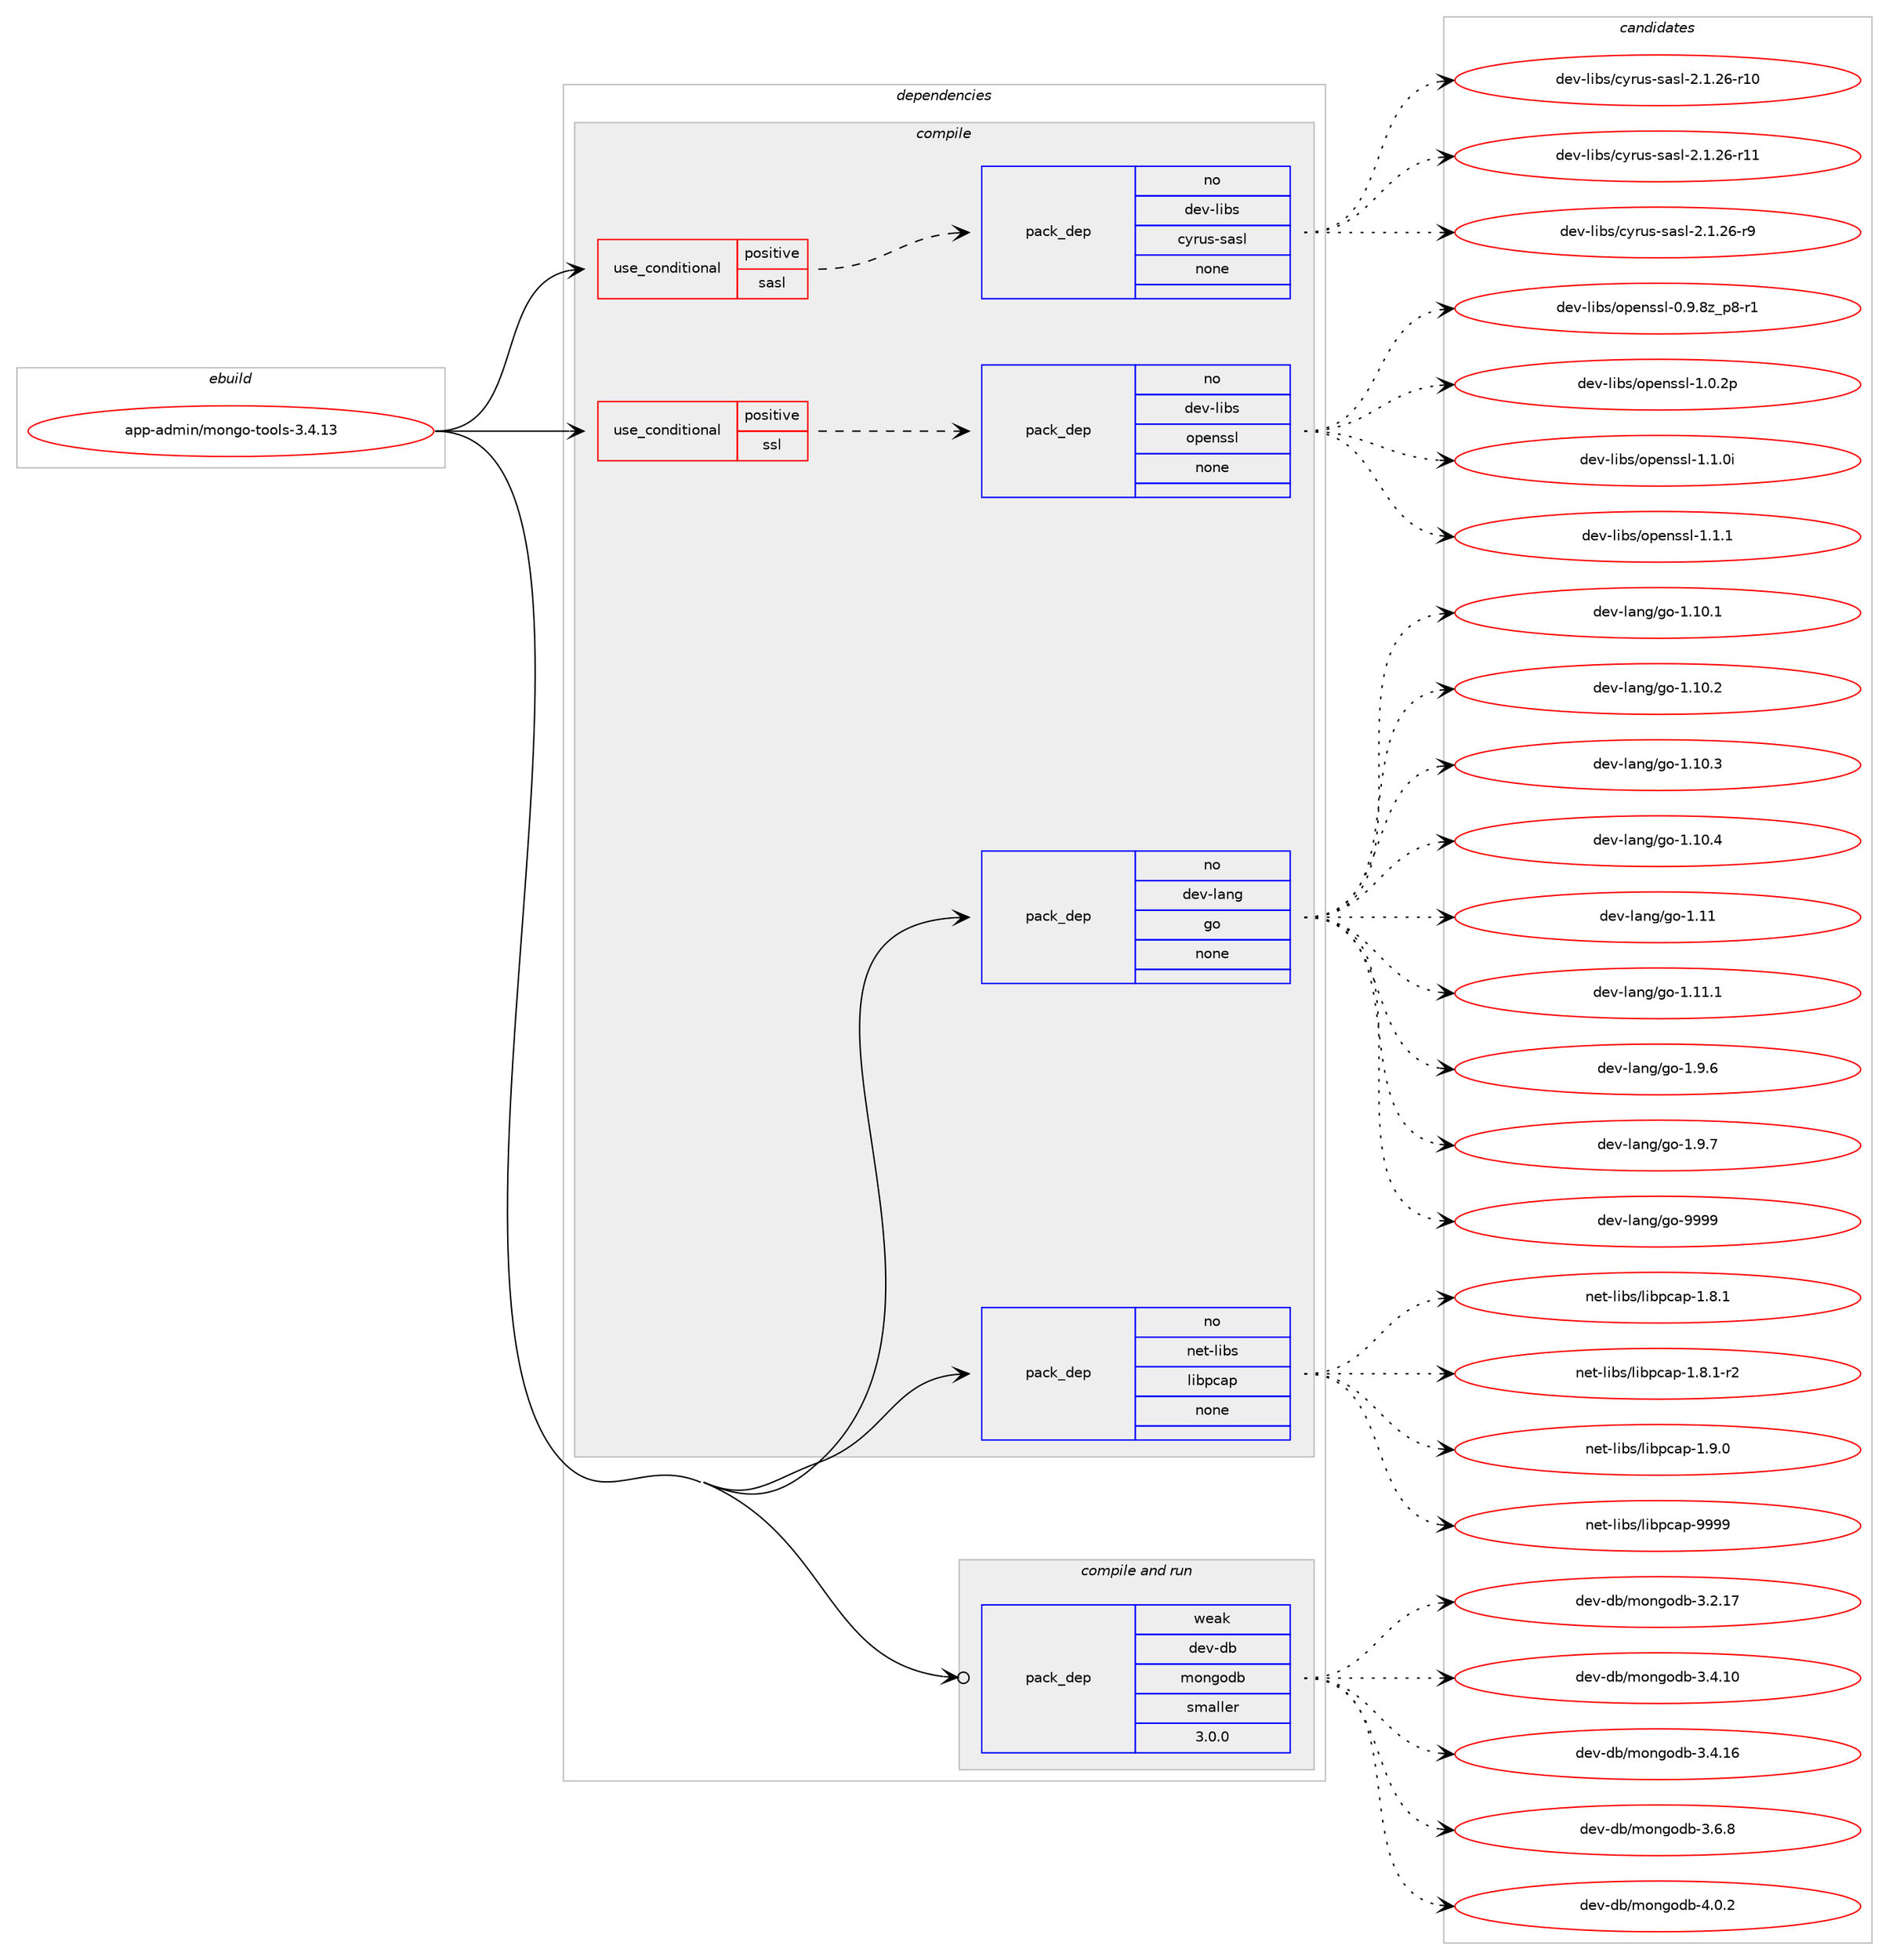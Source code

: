 digraph prolog {

# *************
# Graph options
# *************

newrank=true;
concentrate=true;
compound=true;
graph [rankdir=LR,fontname=Helvetica,fontsize=10,ranksep=1.5];#, ranksep=2.5, nodesep=0.2];
edge  [arrowhead=vee];
node  [fontname=Helvetica,fontsize=10];

# **********
# The ebuild
# **********

subgraph cluster_leftcol {
color=gray;
rank=same;
label=<<i>ebuild</i>>;
id [label="app-admin/mongo-tools-3.4.13", color=red, width=4, href="../app-admin/mongo-tools-3.4.13.svg"];
}

# ****************
# The dependencies
# ****************

subgraph cluster_midcol {
color=gray;
label=<<i>dependencies</i>>;
subgraph cluster_compile {
fillcolor="#eeeeee";
style=filled;
label=<<i>compile</i>>;
subgraph cond136 {
dependency941 [label=<<TABLE BORDER="0" CELLBORDER="1" CELLSPACING="0" CELLPADDING="4"><TR><TD ROWSPAN="3" CELLPADDING="10">use_conditional</TD></TR><TR><TD>positive</TD></TR><TR><TD>sasl</TD></TR></TABLE>>, shape=none, color=red];
subgraph pack752 {
dependency942 [label=<<TABLE BORDER="0" CELLBORDER="1" CELLSPACING="0" CELLPADDING="4" WIDTH="220"><TR><TD ROWSPAN="6" CELLPADDING="30">pack_dep</TD></TR><TR><TD WIDTH="110">no</TD></TR><TR><TD>dev-libs</TD></TR><TR><TD>cyrus-sasl</TD></TR><TR><TD>none</TD></TR><TR><TD></TD></TR></TABLE>>, shape=none, color=blue];
}
dependency941:e -> dependency942:w [weight=20,style="dashed",arrowhead="vee"];
}
id:e -> dependency941:w [weight=20,style="solid",arrowhead="vee"];
subgraph cond137 {
dependency943 [label=<<TABLE BORDER="0" CELLBORDER="1" CELLSPACING="0" CELLPADDING="4"><TR><TD ROWSPAN="3" CELLPADDING="10">use_conditional</TD></TR><TR><TD>positive</TD></TR><TR><TD>ssl</TD></TR></TABLE>>, shape=none, color=red];
subgraph pack753 {
dependency944 [label=<<TABLE BORDER="0" CELLBORDER="1" CELLSPACING="0" CELLPADDING="4" WIDTH="220"><TR><TD ROWSPAN="6" CELLPADDING="30">pack_dep</TD></TR><TR><TD WIDTH="110">no</TD></TR><TR><TD>dev-libs</TD></TR><TR><TD>openssl</TD></TR><TR><TD>none</TD></TR><TR><TD></TD></TR></TABLE>>, shape=none, color=blue];
}
dependency943:e -> dependency944:w [weight=20,style="dashed",arrowhead="vee"];
}
id:e -> dependency943:w [weight=20,style="solid",arrowhead="vee"];
subgraph pack754 {
dependency945 [label=<<TABLE BORDER="0" CELLBORDER="1" CELLSPACING="0" CELLPADDING="4" WIDTH="220"><TR><TD ROWSPAN="6" CELLPADDING="30">pack_dep</TD></TR><TR><TD WIDTH="110">no</TD></TR><TR><TD>dev-lang</TD></TR><TR><TD>go</TD></TR><TR><TD>none</TD></TR><TR><TD></TD></TR></TABLE>>, shape=none, color=blue];
}
id:e -> dependency945:w [weight=20,style="solid",arrowhead="vee"];
subgraph pack755 {
dependency946 [label=<<TABLE BORDER="0" CELLBORDER="1" CELLSPACING="0" CELLPADDING="4" WIDTH="220"><TR><TD ROWSPAN="6" CELLPADDING="30">pack_dep</TD></TR><TR><TD WIDTH="110">no</TD></TR><TR><TD>net-libs</TD></TR><TR><TD>libpcap</TD></TR><TR><TD>none</TD></TR><TR><TD></TD></TR></TABLE>>, shape=none, color=blue];
}
id:e -> dependency946:w [weight=20,style="solid",arrowhead="vee"];
}
subgraph cluster_compileandrun {
fillcolor="#eeeeee";
style=filled;
label=<<i>compile and run</i>>;
subgraph pack756 {
dependency947 [label=<<TABLE BORDER="0" CELLBORDER="1" CELLSPACING="0" CELLPADDING="4" WIDTH="220"><TR><TD ROWSPAN="6" CELLPADDING="30">pack_dep</TD></TR><TR><TD WIDTH="110">weak</TD></TR><TR><TD>dev-db</TD></TR><TR><TD>mongodb</TD></TR><TR><TD>smaller</TD></TR><TR><TD>3.0.0</TD></TR></TABLE>>, shape=none, color=blue];
}
id:e -> dependency947:w [weight=20,style="solid",arrowhead="odotvee"];
}
subgraph cluster_run {
fillcolor="#eeeeee";
style=filled;
label=<<i>run</i>>;
}
}

# **************
# The candidates
# **************

subgraph cluster_choices {
rank=same;
color=gray;
label=<<i>candidates</i>>;

subgraph choice752 {
color=black;
nodesep=1;
choice10010111845108105981154799121114117115451159711510845504649465054451144948 [label="dev-libs/cyrus-sasl-2.1.26-r10", color=red, width=4,href="../dev-libs/cyrus-sasl-2.1.26-r10.svg"];
choice10010111845108105981154799121114117115451159711510845504649465054451144949 [label="dev-libs/cyrus-sasl-2.1.26-r11", color=red, width=4,href="../dev-libs/cyrus-sasl-2.1.26-r11.svg"];
choice100101118451081059811547991211141171154511597115108455046494650544511457 [label="dev-libs/cyrus-sasl-2.1.26-r9", color=red, width=4,href="../dev-libs/cyrus-sasl-2.1.26-r9.svg"];
dependency942:e -> choice10010111845108105981154799121114117115451159711510845504649465054451144948:w [style=dotted,weight="100"];
dependency942:e -> choice10010111845108105981154799121114117115451159711510845504649465054451144949:w [style=dotted,weight="100"];
dependency942:e -> choice100101118451081059811547991211141171154511597115108455046494650544511457:w [style=dotted,weight="100"];
}
subgraph choice753 {
color=black;
nodesep=1;
choice10010111845108105981154711111210111011511510845484657465612295112564511449 [label="dev-libs/openssl-0.9.8z_p8-r1", color=red, width=4,href="../dev-libs/openssl-0.9.8z_p8-r1.svg"];
choice100101118451081059811547111112101110115115108454946484650112 [label="dev-libs/openssl-1.0.2p", color=red, width=4,href="../dev-libs/openssl-1.0.2p.svg"];
choice100101118451081059811547111112101110115115108454946494648105 [label="dev-libs/openssl-1.1.0i", color=red, width=4,href="../dev-libs/openssl-1.1.0i.svg"];
choice100101118451081059811547111112101110115115108454946494649 [label="dev-libs/openssl-1.1.1", color=red, width=4,href="../dev-libs/openssl-1.1.1.svg"];
dependency944:e -> choice10010111845108105981154711111210111011511510845484657465612295112564511449:w [style=dotted,weight="100"];
dependency944:e -> choice100101118451081059811547111112101110115115108454946484650112:w [style=dotted,weight="100"];
dependency944:e -> choice100101118451081059811547111112101110115115108454946494648105:w [style=dotted,weight="100"];
dependency944:e -> choice100101118451081059811547111112101110115115108454946494649:w [style=dotted,weight="100"];
}
subgraph choice754 {
color=black;
nodesep=1;
choice10010111845108971101034710311145494649484649 [label="dev-lang/go-1.10.1", color=red, width=4,href="../dev-lang/go-1.10.1.svg"];
choice10010111845108971101034710311145494649484650 [label="dev-lang/go-1.10.2", color=red, width=4,href="../dev-lang/go-1.10.2.svg"];
choice10010111845108971101034710311145494649484651 [label="dev-lang/go-1.10.3", color=red, width=4,href="../dev-lang/go-1.10.3.svg"];
choice10010111845108971101034710311145494649484652 [label="dev-lang/go-1.10.4", color=red, width=4,href="../dev-lang/go-1.10.4.svg"];
choice1001011184510897110103471031114549464949 [label="dev-lang/go-1.11", color=red, width=4,href="../dev-lang/go-1.11.svg"];
choice10010111845108971101034710311145494649494649 [label="dev-lang/go-1.11.1", color=red, width=4,href="../dev-lang/go-1.11.1.svg"];
choice100101118451089711010347103111454946574654 [label="dev-lang/go-1.9.6", color=red, width=4,href="../dev-lang/go-1.9.6.svg"];
choice100101118451089711010347103111454946574655 [label="dev-lang/go-1.9.7", color=red, width=4,href="../dev-lang/go-1.9.7.svg"];
choice1001011184510897110103471031114557575757 [label="dev-lang/go-9999", color=red, width=4,href="../dev-lang/go-9999.svg"];
dependency945:e -> choice10010111845108971101034710311145494649484649:w [style=dotted,weight="100"];
dependency945:e -> choice10010111845108971101034710311145494649484650:w [style=dotted,weight="100"];
dependency945:e -> choice10010111845108971101034710311145494649484651:w [style=dotted,weight="100"];
dependency945:e -> choice10010111845108971101034710311145494649484652:w [style=dotted,weight="100"];
dependency945:e -> choice1001011184510897110103471031114549464949:w [style=dotted,weight="100"];
dependency945:e -> choice10010111845108971101034710311145494649494649:w [style=dotted,weight="100"];
dependency945:e -> choice100101118451089711010347103111454946574654:w [style=dotted,weight="100"];
dependency945:e -> choice100101118451089711010347103111454946574655:w [style=dotted,weight="100"];
dependency945:e -> choice1001011184510897110103471031114557575757:w [style=dotted,weight="100"];
}
subgraph choice755 {
color=black;
nodesep=1;
choice110101116451081059811547108105981129997112454946564649 [label="net-libs/libpcap-1.8.1", color=red, width=4,href="../net-libs/libpcap-1.8.1.svg"];
choice1101011164510810598115471081059811299971124549465646494511450 [label="net-libs/libpcap-1.8.1-r2", color=red, width=4,href="../net-libs/libpcap-1.8.1-r2.svg"];
choice110101116451081059811547108105981129997112454946574648 [label="net-libs/libpcap-1.9.0", color=red, width=4,href="../net-libs/libpcap-1.9.0.svg"];
choice1101011164510810598115471081059811299971124557575757 [label="net-libs/libpcap-9999", color=red, width=4,href="../net-libs/libpcap-9999.svg"];
dependency946:e -> choice110101116451081059811547108105981129997112454946564649:w [style=dotted,weight="100"];
dependency946:e -> choice1101011164510810598115471081059811299971124549465646494511450:w [style=dotted,weight="100"];
dependency946:e -> choice110101116451081059811547108105981129997112454946574648:w [style=dotted,weight="100"];
dependency946:e -> choice1101011164510810598115471081059811299971124557575757:w [style=dotted,weight="100"];
}
subgraph choice756 {
color=black;
nodesep=1;
choice1001011184510098471091111101031111009845514650464955 [label="dev-db/mongodb-3.2.17", color=red, width=4,href="../dev-db/mongodb-3.2.17.svg"];
choice1001011184510098471091111101031111009845514652464948 [label="dev-db/mongodb-3.4.10", color=red, width=4,href="../dev-db/mongodb-3.4.10.svg"];
choice1001011184510098471091111101031111009845514652464954 [label="dev-db/mongodb-3.4.16", color=red, width=4,href="../dev-db/mongodb-3.4.16.svg"];
choice10010111845100984710911111010311110098455146544656 [label="dev-db/mongodb-3.6.8", color=red, width=4,href="../dev-db/mongodb-3.6.8.svg"];
choice10010111845100984710911111010311110098455246484650 [label="dev-db/mongodb-4.0.2", color=red, width=4,href="../dev-db/mongodb-4.0.2.svg"];
dependency947:e -> choice1001011184510098471091111101031111009845514650464955:w [style=dotted,weight="100"];
dependency947:e -> choice1001011184510098471091111101031111009845514652464948:w [style=dotted,weight="100"];
dependency947:e -> choice1001011184510098471091111101031111009845514652464954:w [style=dotted,weight="100"];
dependency947:e -> choice10010111845100984710911111010311110098455146544656:w [style=dotted,weight="100"];
dependency947:e -> choice10010111845100984710911111010311110098455246484650:w [style=dotted,weight="100"];
}
}

}
